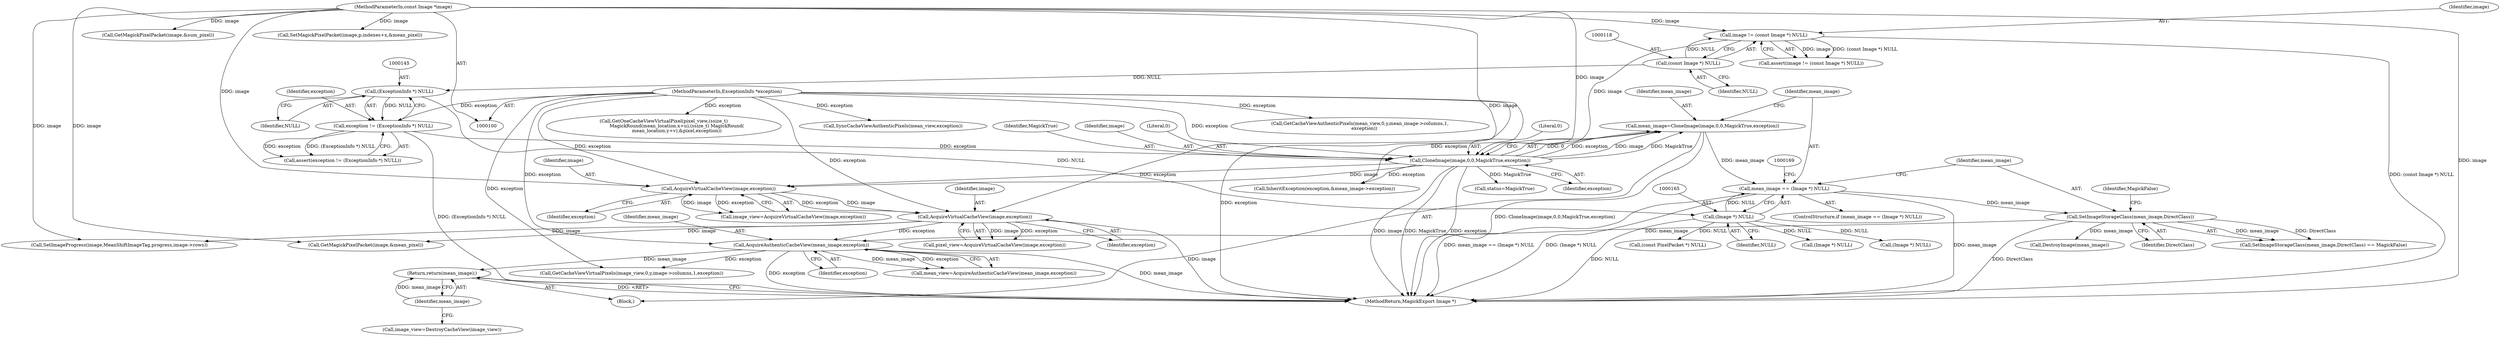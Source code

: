 digraph "0_ImageMagick6_b522d2d857d2f75b659936b59b0da9df1682c256@pointer" {
"1000803" [label="(Return,return(mean_image);)"];
"1000804" [label="(Identifier,mean_image)"];
"1000210" [label="(Call,AcquireAuthenticCacheView(mean_image,exception))"];
"1000173" [label="(Call,SetImageStorageClass(mean_image,DirectClass))"];
"1000162" [label="(Call,mean_image == (Image *) NULL)"];
"1000153" [label="(Call,mean_image=CloneImage(image,0,0,MagickTrue,exception))"];
"1000155" [label="(Call,CloneImage(image,0,0,MagickTrue,exception))"];
"1000115" [label="(Call,image != (const Image *) NULL)"];
"1000101" [label="(MethodParameterIn,const Image *image)"];
"1000117" [label="(Call,(const Image *) NULL)"];
"1000142" [label="(Call,exception != (ExceptionInfo *) NULL)"];
"1000105" [label="(MethodParameterIn,ExceptionInfo *exception)"];
"1000144" [label="(Call,(ExceptionInfo *) NULL)"];
"1000164" [label="(Call,(Image *) NULL)"];
"1000205" [label="(Call,AcquireVirtualCacheView(image,exception))"];
"1000200" [label="(Call,AcquireVirtualCacheView(image,exception))"];
"1000424" [label="(Call,GetOneCacheViewVirtualPixel(pixel_view,(ssize_t)\n                  MagickRound(mean_location.x+u),(ssize_t) MagickRound(\n                  mean_location.y+v),&pixel,exception))"];
"1000799" [label="(Call,image_view=DestroyCacheView(image_view))"];
"1000142" [label="(Call,exception != (ExceptionInfo *) NULL)"];
"1000350" [label="(Call,GetMagickPixelPacket(image,&sum_pixel))"];
"1000803" [label="(Return,return(mean_image);)"];
"1000175" [label="(Identifier,DirectClass)"];
"1000211" [label="(Identifier,mean_image)"];
"1000161" [label="(ControlStructure,if (mean_image == (Image *) NULL))"];
"1000158" [label="(Literal,0)"];
"1000200" [label="(Call,AcquireVirtualCacheView(image,exception))"];
"1000119" [label="(Identifier,NULL)"];
"1000207" [label="(Identifier,exception)"];
"1000163" [label="(Identifier,mean_image)"];
"1000114" [label="(Call,assert(image != (const Image *) NULL))"];
"1000202" [label="(Identifier,exception)"];
"1000160" [label="(Identifier,exception)"];
"1000208" [label="(Call,mean_view=AcquireAuthenticCacheView(mean_image,exception))"];
"1000298" [label="(Call,GetMagickPixelPacket(image,&mean_pixel))"];
"1000106" [label="(Block,)"];
"1000212" [label="(Identifier,exception)"];
"1000172" [label="(Call,SetImageStorageClass(mean_image,DirectClass) == MagickFalse)"];
"1000162" [label="(Call,mean_image == (Image *) NULL)"];
"1000159" [label="(Identifier,MagickTrue)"];
"1000105" [label="(MethodParameterIn,ExceptionInfo *exception)"];
"1000756" [label="(Call,SyncCacheViewAuthenticPixels(mean_view,exception))"];
"1000203" [label="(Call,pixel_view=AcquireVirtualCacheView(image,exception))"];
"1000805" [label="(MethodReturn,MagickExport Image *)"];
"1000156" [label="(Identifier,image)"];
"1000262" [label="(Call,(const PixelPacket *) NULL)"];
"1000201" [label="(Identifier,image)"];
"1000157" [label="(Literal,0)"];
"1000143" [label="(Identifier,exception)"];
"1000210" [label="(Call,AcquireAuthenticCacheView(mean_image,exception))"];
"1000115" [label="(Call,image != (const Image *) NULL)"];
"1000155" [label="(Call,CloneImage(image,0,0,MagickTrue,exception))"];
"1000173" [label="(Call,SetImageStorageClass(mean_image,DirectClass))"];
"1000144" [label="(Call,(ExceptionInfo *) NULL)"];
"1000189" [label="(Call,(Image *) NULL)"];
"1000206" [label="(Identifier,image)"];
"1000804" [label="(Identifier,mean_image)"];
"1000186" [label="(Call,DestroyImage(mean_image))"];
"1000117" [label="(Call,(const Image *) NULL)"];
"1000141" [label="(Call,assert(exception != (ExceptionInfo *) NULL))"];
"1000174" [label="(Identifier,mean_image)"];
"1000176" [label="(Identifier,MagickFalse)"];
"1000168" [label="(Call,(Image *) NULL)"];
"1000302" [label="(Call,SetMagickPixelPacket(image,p,indexes+x,&mean_pixel))"];
"1000166" [label="(Identifier,NULL)"];
"1000198" [label="(Call,image_view=AcquireVirtualCacheView(image,exception))"];
"1000116" [label="(Identifier,image)"];
"1000192" [label="(Call,status=MagickTrue)"];
"1000777" [label="(Call,SetImageProgress(image,MeanShiftImageTag,progress,image->rows))"];
"1000178" [label="(Call,InheritException(exception,&mean_image->exception))"];
"1000238" [label="(Call,GetCacheViewVirtualPixels(image_view,0,y,image->columns,1,exception))"];
"1000205" [label="(Call,AcquireVirtualCacheView(image,exception))"];
"1000164" [label="(Call,(Image *) NULL)"];
"1000154" [label="(Identifier,mean_image)"];
"1000146" [label="(Identifier,NULL)"];
"1000101" [label="(MethodParameterIn,const Image *image)"];
"1000153" [label="(Call,mean_image=CloneImage(image,0,0,MagickTrue,exception))"];
"1000249" [label="(Call,GetCacheViewAuthenticPixels(mean_view,0,y,mean_image->columns,1,\n      exception))"];
"1000803" -> "1000106"  [label="AST: "];
"1000803" -> "1000804"  [label="CFG: "];
"1000804" -> "1000803"  [label="AST: "];
"1000805" -> "1000803"  [label="CFG: "];
"1000803" -> "1000805"  [label="DDG: <RET>"];
"1000804" -> "1000803"  [label="DDG: mean_image"];
"1000210" -> "1000803"  [label="DDG: mean_image"];
"1000804" -> "1000799"  [label="CFG: "];
"1000210" -> "1000208"  [label="AST: "];
"1000210" -> "1000212"  [label="CFG: "];
"1000211" -> "1000210"  [label="AST: "];
"1000212" -> "1000210"  [label="AST: "];
"1000208" -> "1000210"  [label="CFG: "];
"1000210" -> "1000805"  [label="DDG: exception"];
"1000210" -> "1000805"  [label="DDG: mean_image"];
"1000210" -> "1000208"  [label="DDG: mean_image"];
"1000210" -> "1000208"  [label="DDG: exception"];
"1000173" -> "1000210"  [label="DDG: mean_image"];
"1000205" -> "1000210"  [label="DDG: exception"];
"1000105" -> "1000210"  [label="DDG: exception"];
"1000210" -> "1000238"  [label="DDG: exception"];
"1000173" -> "1000172"  [label="AST: "];
"1000173" -> "1000175"  [label="CFG: "];
"1000174" -> "1000173"  [label="AST: "];
"1000175" -> "1000173"  [label="AST: "];
"1000176" -> "1000173"  [label="CFG: "];
"1000173" -> "1000805"  [label="DDG: DirectClass"];
"1000173" -> "1000172"  [label="DDG: mean_image"];
"1000173" -> "1000172"  [label="DDG: DirectClass"];
"1000162" -> "1000173"  [label="DDG: mean_image"];
"1000173" -> "1000186"  [label="DDG: mean_image"];
"1000162" -> "1000161"  [label="AST: "];
"1000162" -> "1000164"  [label="CFG: "];
"1000163" -> "1000162"  [label="AST: "];
"1000164" -> "1000162"  [label="AST: "];
"1000169" -> "1000162"  [label="CFG: "];
"1000174" -> "1000162"  [label="CFG: "];
"1000162" -> "1000805"  [label="DDG: (Image *) NULL"];
"1000162" -> "1000805"  [label="DDG: mean_image"];
"1000162" -> "1000805"  [label="DDG: mean_image == (Image *) NULL"];
"1000153" -> "1000162"  [label="DDG: mean_image"];
"1000164" -> "1000162"  [label="DDG: NULL"];
"1000153" -> "1000106"  [label="AST: "];
"1000153" -> "1000155"  [label="CFG: "];
"1000154" -> "1000153"  [label="AST: "];
"1000155" -> "1000153"  [label="AST: "];
"1000163" -> "1000153"  [label="CFG: "];
"1000153" -> "1000805"  [label="DDG: CloneImage(image,0,0,MagickTrue,exception)"];
"1000155" -> "1000153"  [label="DDG: 0"];
"1000155" -> "1000153"  [label="DDG: exception"];
"1000155" -> "1000153"  [label="DDG: image"];
"1000155" -> "1000153"  [label="DDG: MagickTrue"];
"1000155" -> "1000160"  [label="CFG: "];
"1000156" -> "1000155"  [label="AST: "];
"1000157" -> "1000155"  [label="AST: "];
"1000158" -> "1000155"  [label="AST: "];
"1000159" -> "1000155"  [label="AST: "];
"1000160" -> "1000155"  [label="AST: "];
"1000155" -> "1000805"  [label="DDG: MagickTrue"];
"1000155" -> "1000805"  [label="DDG: exception"];
"1000155" -> "1000805"  [label="DDG: image"];
"1000115" -> "1000155"  [label="DDG: image"];
"1000101" -> "1000155"  [label="DDG: image"];
"1000142" -> "1000155"  [label="DDG: exception"];
"1000105" -> "1000155"  [label="DDG: exception"];
"1000155" -> "1000178"  [label="DDG: exception"];
"1000155" -> "1000192"  [label="DDG: MagickTrue"];
"1000155" -> "1000200"  [label="DDG: image"];
"1000155" -> "1000200"  [label="DDG: exception"];
"1000115" -> "1000114"  [label="AST: "];
"1000115" -> "1000117"  [label="CFG: "];
"1000116" -> "1000115"  [label="AST: "];
"1000117" -> "1000115"  [label="AST: "];
"1000114" -> "1000115"  [label="CFG: "];
"1000115" -> "1000805"  [label="DDG: (const Image *) NULL"];
"1000115" -> "1000114"  [label="DDG: image"];
"1000115" -> "1000114"  [label="DDG: (const Image *) NULL"];
"1000101" -> "1000115"  [label="DDG: image"];
"1000117" -> "1000115"  [label="DDG: NULL"];
"1000101" -> "1000100"  [label="AST: "];
"1000101" -> "1000805"  [label="DDG: image"];
"1000101" -> "1000200"  [label="DDG: image"];
"1000101" -> "1000205"  [label="DDG: image"];
"1000101" -> "1000298"  [label="DDG: image"];
"1000101" -> "1000302"  [label="DDG: image"];
"1000101" -> "1000350"  [label="DDG: image"];
"1000101" -> "1000777"  [label="DDG: image"];
"1000117" -> "1000119"  [label="CFG: "];
"1000118" -> "1000117"  [label="AST: "];
"1000119" -> "1000117"  [label="AST: "];
"1000117" -> "1000144"  [label="DDG: NULL"];
"1000142" -> "1000141"  [label="AST: "];
"1000142" -> "1000144"  [label="CFG: "];
"1000143" -> "1000142"  [label="AST: "];
"1000144" -> "1000142"  [label="AST: "];
"1000141" -> "1000142"  [label="CFG: "];
"1000142" -> "1000805"  [label="DDG: (ExceptionInfo *) NULL"];
"1000142" -> "1000141"  [label="DDG: exception"];
"1000142" -> "1000141"  [label="DDG: (ExceptionInfo *) NULL"];
"1000105" -> "1000142"  [label="DDG: exception"];
"1000144" -> "1000142"  [label="DDG: NULL"];
"1000105" -> "1000100"  [label="AST: "];
"1000105" -> "1000805"  [label="DDG: exception"];
"1000105" -> "1000178"  [label="DDG: exception"];
"1000105" -> "1000200"  [label="DDG: exception"];
"1000105" -> "1000205"  [label="DDG: exception"];
"1000105" -> "1000238"  [label="DDG: exception"];
"1000105" -> "1000249"  [label="DDG: exception"];
"1000105" -> "1000424"  [label="DDG: exception"];
"1000105" -> "1000756"  [label="DDG: exception"];
"1000144" -> "1000146"  [label="CFG: "];
"1000145" -> "1000144"  [label="AST: "];
"1000146" -> "1000144"  [label="AST: "];
"1000144" -> "1000164"  [label="DDG: NULL"];
"1000164" -> "1000166"  [label="CFG: "];
"1000165" -> "1000164"  [label="AST: "];
"1000166" -> "1000164"  [label="AST: "];
"1000164" -> "1000805"  [label="DDG: NULL"];
"1000164" -> "1000168"  [label="DDG: NULL"];
"1000164" -> "1000189"  [label="DDG: NULL"];
"1000164" -> "1000262"  [label="DDG: NULL"];
"1000205" -> "1000203"  [label="AST: "];
"1000205" -> "1000207"  [label="CFG: "];
"1000206" -> "1000205"  [label="AST: "];
"1000207" -> "1000205"  [label="AST: "];
"1000203" -> "1000205"  [label="CFG: "];
"1000205" -> "1000805"  [label="DDG: image"];
"1000205" -> "1000203"  [label="DDG: image"];
"1000205" -> "1000203"  [label="DDG: exception"];
"1000200" -> "1000205"  [label="DDG: image"];
"1000200" -> "1000205"  [label="DDG: exception"];
"1000205" -> "1000298"  [label="DDG: image"];
"1000205" -> "1000777"  [label="DDG: image"];
"1000200" -> "1000198"  [label="AST: "];
"1000200" -> "1000202"  [label="CFG: "];
"1000201" -> "1000200"  [label="AST: "];
"1000202" -> "1000200"  [label="AST: "];
"1000198" -> "1000200"  [label="CFG: "];
"1000200" -> "1000198"  [label="DDG: image"];
"1000200" -> "1000198"  [label="DDG: exception"];
}
